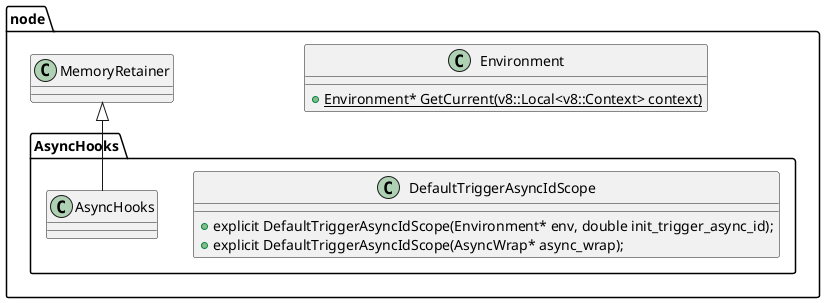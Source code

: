 @startuml
namespace node {
  class Environment {
    +{static} Environment* GetCurrent(v8::Local<v8::Context> context)
  }

  namespace AsyncHooks {
    class DefaultTriggerAsyncIdScope {
      +explicit DefaultTriggerAsyncIdScope(Environment* env, double init_trigger_async_id);
      +explicit DefaultTriggerAsyncIdScope(AsyncWrap* async_wrap);
    }
    class AsyncHooks extends node.MemoryRetainer {
    }
  }

}
@enduml
